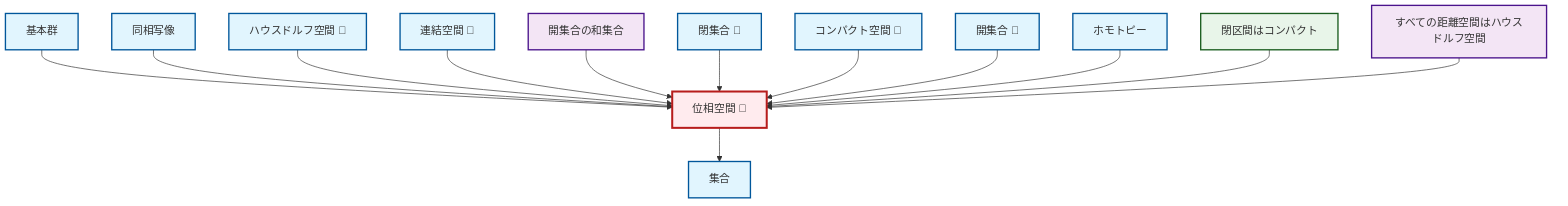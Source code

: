 graph TD
    classDef definition fill:#e1f5fe,stroke:#01579b,stroke-width:2px
    classDef theorem fill:#f3e5f5,stroke:#4a148c,stroke-width:2px
    classDef axiom fill:#fff3e0,stroke:#e65100,stroke-width:2px
    classDef example fill:#e8f5e9,stroke:#1b5e20,stroke-width:2px
    classDef current fill:#ffebee,stroke:#b71c1c,stroke-width:3px
    def-connected["連結空間 📝"]:::definition
    def-homotopy["ホモトピー"]:::definition
    thm-union-open-sets["開集合の和集合"]:::theorem
    def-homeomorphism["同相写像"]:::definition
    def-hausdorff["ハウスドルフ空間 📝"]:::definition
    thm-metric-hausdorff["すべての距離空間はハウスドルフ空間"]:::theorem
    def-compact["コンパクト空間 📝"]:::definition
    def-fundamental-group["基本群"]:::definition
    def-set["集合"]:::definition
    def-closed-set["閉集合 📝"]:::definition
    ex-closed-interval-compact["閉区間はコンパクト"]:::example
    def-open-set["開集合 📝"]:::definition
    def-topological-space["位相空間 📝"]:::definition
    def-fundamental-group --> def-topological-space
    def-homeomorphism --> def-topological-space
    def-hausdorff --> def-topological-space
    def-connected --> def-topological-space
    def-topological-space --> def-set
    thm-union-open-sets --> def-topological-space
    def-closed-set --> def-topological-space
    def-compact --> def-topological-space
    def-open-set --> def-topological-space
    def-homotopy --> def-topological-space
    ex-closed-interval-compact --> def-topological-space
    thm-metric-hausdorff --> def-topological-space
    class def-topological-space current